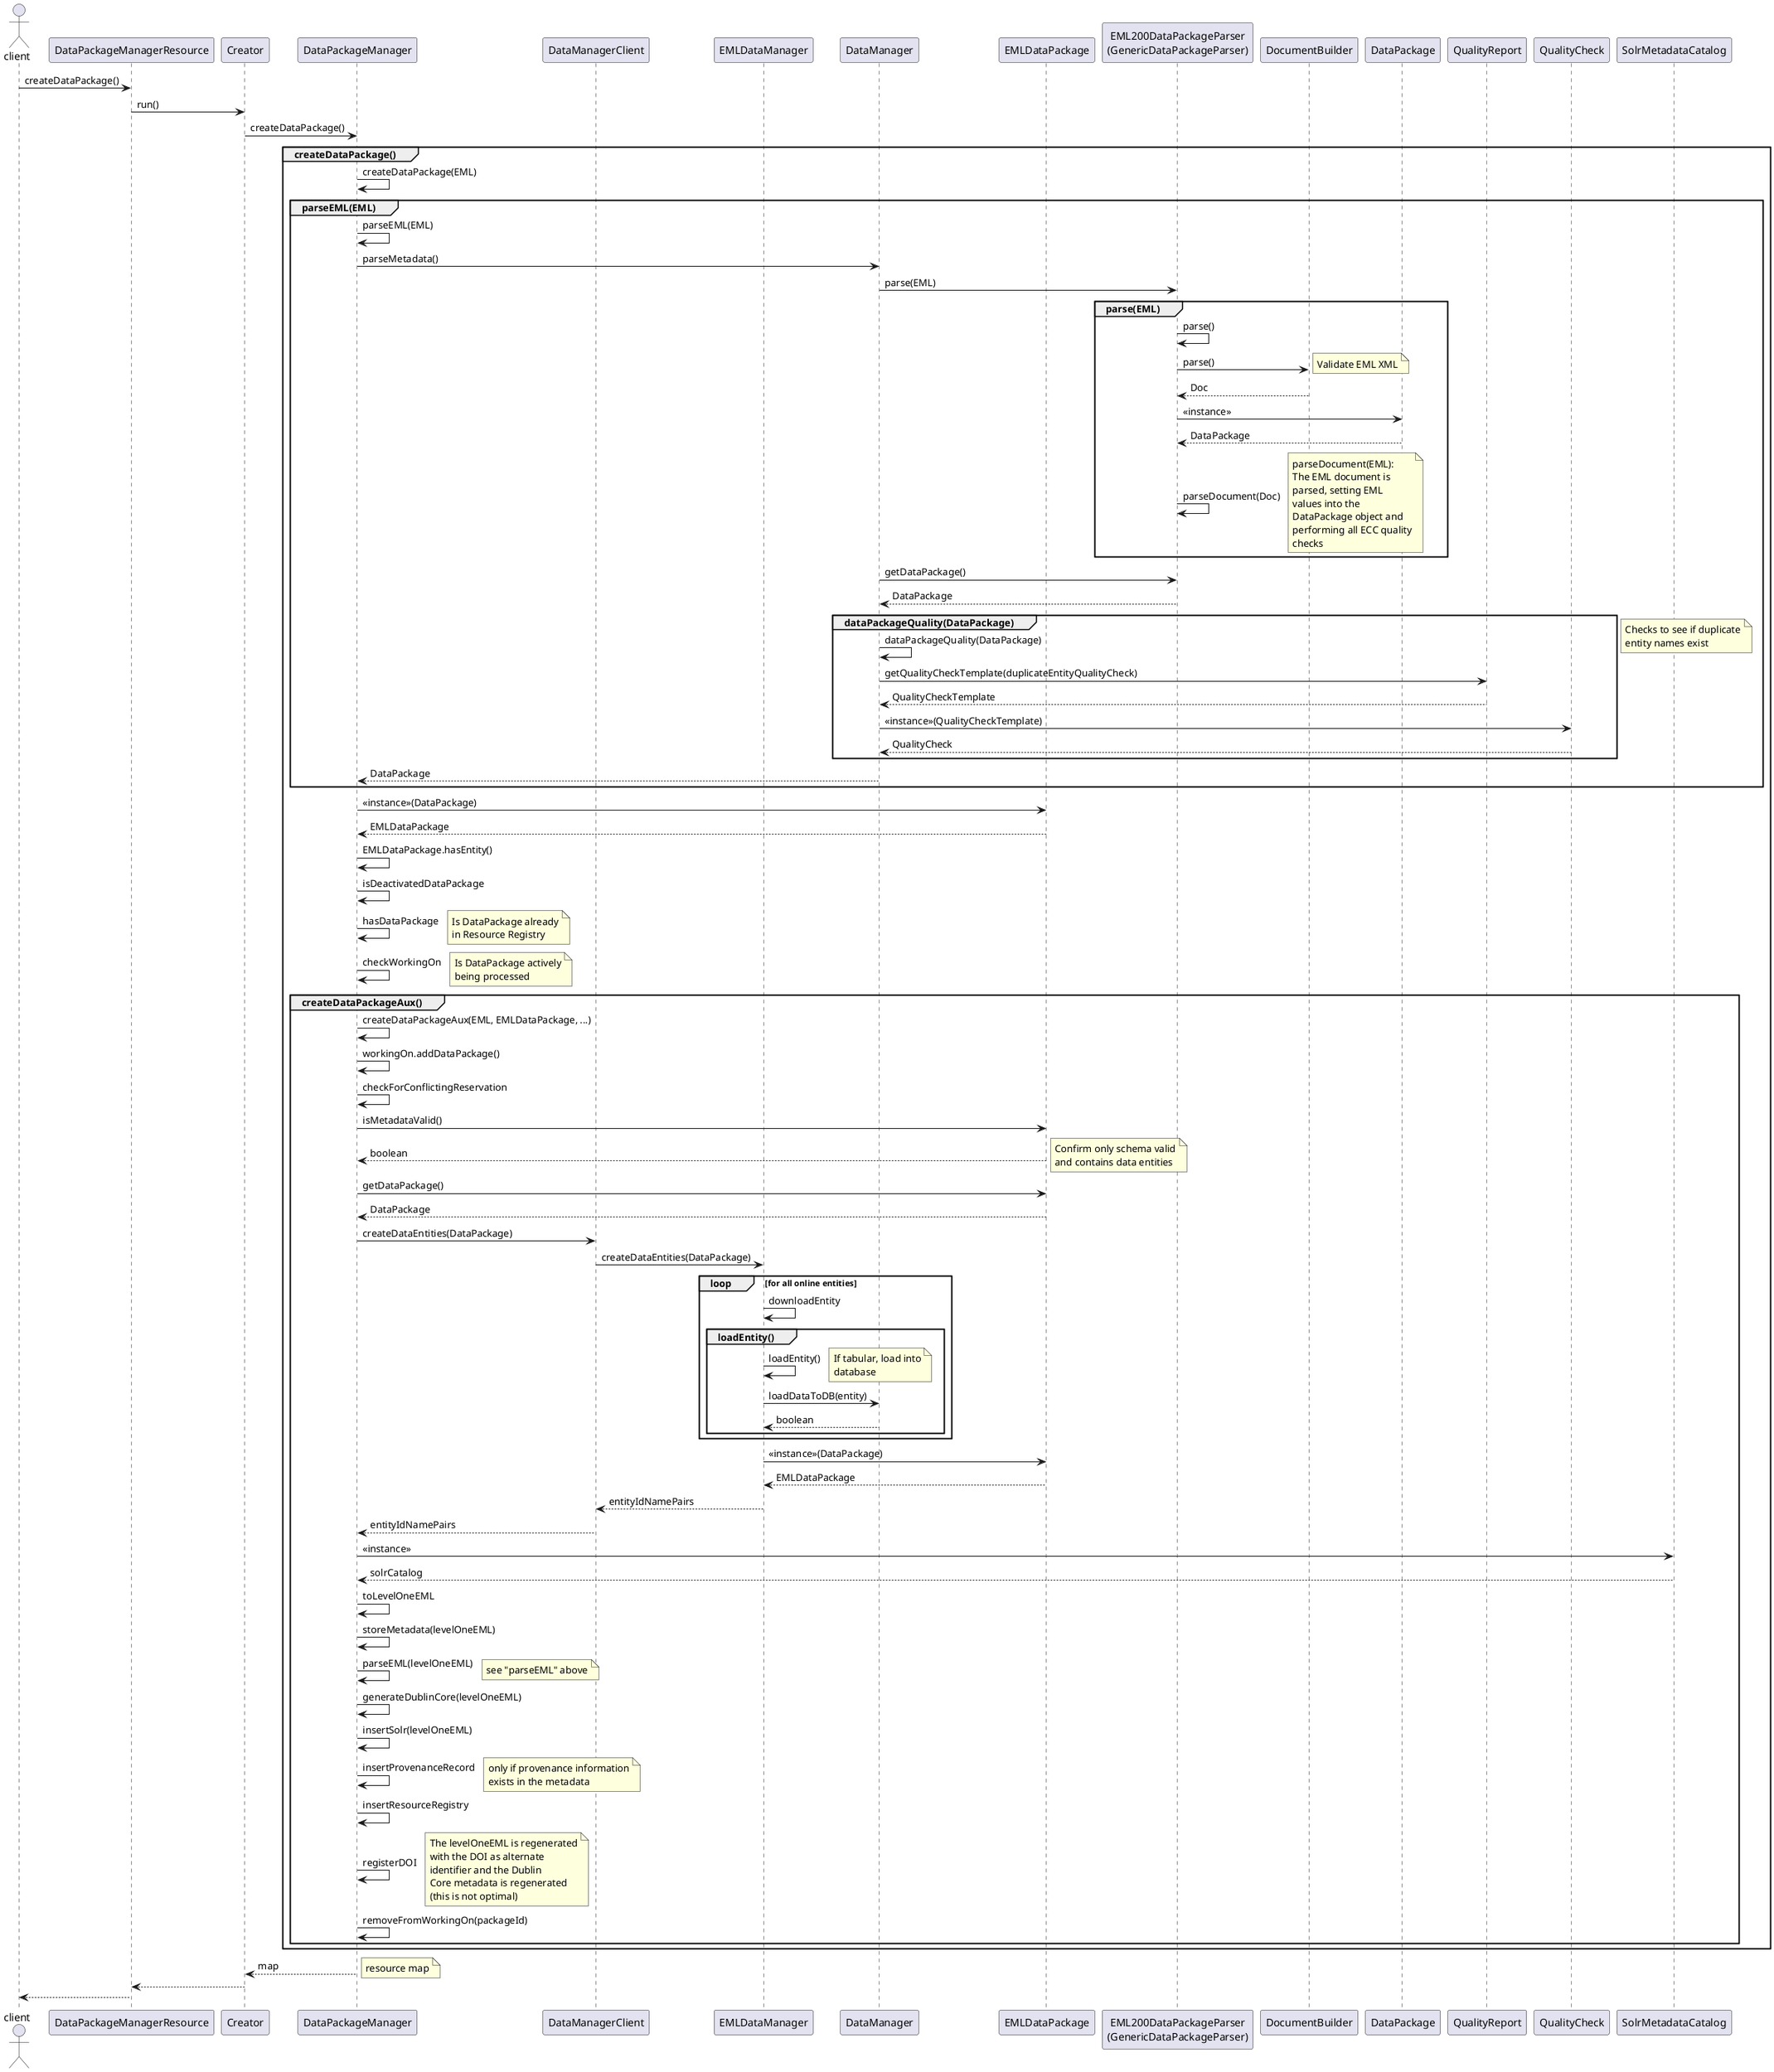 @startuml
actor client
participant DataPackageManagerResource
participant Creator
participant DataPackageManager
participant DataManagerClient
participant EMLDataManager
participant DataManager
participant EMLDataPackage
participant "EML200DataPackageParser\n(GenericDataPackageParser)"
participant DocumentBuilder
participant DataPackage
participant QualityReport
participant QualityCheck
participant SolrMetadataCatalog

client->DataPackageManagerResource: createDataPackage()
DataPackageManagerResource->Creator: run()
Creator->DataPackageManager: createDataPackage()
group createDataPackage()
    DataPackageManager->DataPackageManager: createDataPackage(EML)
    group parseEML(EML)
        DataPackageManager->DataPackageManager: parseEML(EML)
        DataPackageManager->DataManager: parseMetadata()
        DataManager->"EML200DataPackageParser\n(GenericDataPackageParser)": parse(EML)
        group parse(EML)
            "EML200DataPackageParser\n(GenericDataPackageParser)"->"EML200DataPackageParser\n(GenericDataPackageParser)": parse()
            "EML200DataPackageParser\n(GenericDataPackageParser)"->DocumentBuilder: parse()
            note right: Validate EML XML
            "EML200DataPackageParser\n(GenericDataPackageParser)"<--DocumentBuilder: Doc
            "EML200DataPackageParser\n(GenericDataPackageParser)"->DataPackage: <<instance>>
            "EML200DataPackageParser\n(GenericDataPackageParser)"<--DataPackage: DataPackage
            "EML200DataPackageParser\n(GenericDataPackageParser)"->"EML200DataPackageParser\n(GenericDataPackageParser)": parseDocument(Doc)
            note right: parseDocument(EML):\nThe EML document is\nparsed, setting EML\nvalues into the\nDataPackage object and\nperforming all ECC quality\nchecks
        end
        DataManager->"EML200DataPackageParser\n(GenericDataPackageParser)": getDataPackage()
        DataManager<--"EML200DataPackageParser\n(GenericDataPackageParser)": DataPackage
        group dataPackageQuality(DataPackage)
            DataManager->DataManager: dataPackageQuality(DataPackage)
            DataManager->QualityReport: getQualityCheckTemplate(duplicateEntityQualityCheck)
            DataManager<--QualityReport: QualityCheckTemplate
            DataManager->QualityCheck:<<instance>>(QualityCheckTemplate)
            DataManager<--QualityCheck: QualityCheck
        end
        note right: Checks to see if duplicate\nentity names exist
        DataPackageManager<--DataManager: DataPackage
    end
    DataPackageManager->EMLDataPackage: <<instance>>(DataPackage)
    DataPackageManager<--EMLDataPackage: EMLDataPackage
    DataPackageManager->DataPackageManager: EMLDataPackage.hasEntity()
    DataPackageManager->DataPackageManager: isDeactivatedDataPackage
    DataPackageManager->DataPackageManager: hasDataPackage
    note right: Is DataPackage already\nin Resource Registry
    DataPackageManager->DataPackageManager: checkWorkingOn
    note right: Is DataPackage actively\nbeing processed
    group createDataPackageAux()
        DataPackageManager->DataPackageManager: createDataPackageAux(EML, EMLDataPackage, ...)
        DataPackageManager->DataPackageManager: workingOn.addDataPackage()
        DataPackageManager->DataPackageManager: checkForConflictingReservation
        DataPackageManager->EMLDataPackage: isMetadataValid()
        DataPackageManager<--EMLDataPackage: boolean
        note right: Confirm only schema valid\nand contains data entities
        DataPackageManager->EMLDataPackage: getDataPackage()
        DataPackageManager<--EMLDataPackage: DataPackage
        DataPackageManager->DataManagerClient: createDataEntities(DataPackage)
        DataManagerClient->EMLDataManager: createDataEntities(DataPackage)
        loop for all online entities
            EMLDataManager->EMLDataManager: downloadEntity
            group loadEntity()
                EMLDataManager->EMLDataManager: loadEntity()
                note right: If tabular, load into\ndatabase
                EMLDataManager->DataManager: loadDataToDB(entity)
                EMLDataManager<--DataManager: boolean
            end
        end
        EMLDataManager->EMLDataPackage: <<instance>>(DataPackage)
        EMLDataManager<--EMLDataPackage: EMLDataPackage
        DataManagerClient<--EMLDataManager: entityIdNamePairs
        DataPackageManager<--DataManagerClient: entityIdNamePairs
        DataPackageManager->SolrMetadataCatalog: <<instance>>
        DataPackageManager<--SolrMetadataCatalog: solrCatalog
        DataPackageManager->DataPackageManager: toLevelOneEML
        DataPackageManager->DataPackageManager: storeMetadata(levelOneEML)
        DataPackageManager->DataPackageManager: parseEML(levelOneEML)
        note right: see "parseEML" above
        DataPackageManager->DataPackageManager: generateDublinCore(levelOneEML)
        DataPackageManager->DataPackageManager: insertSolr(levelOneEML)
        DataPackageManager->DataPackageManager: insertProvenanceRecord
        note right: only if provenance information\nexists in the metadata
        DataPackageManager->DataPackageManager: insertResourceRegistry
        DataPackageManager->DataPackageManager: registerDOI
        note right: The levelOneEML is regenerated\nwith the DOI as alternate\nidentifier and the Dublin\nCore metadata is regenerated\n(this is not optimal)
        DataPackageManager->DataPackageManager: removeFromWorkingOn(packageId)
    end
end
Creator<--DataPackageManager: map
note right: resource map
DataPackageManagerResource<--Creator:
client<--DataPackageManagerResource:

@enduml